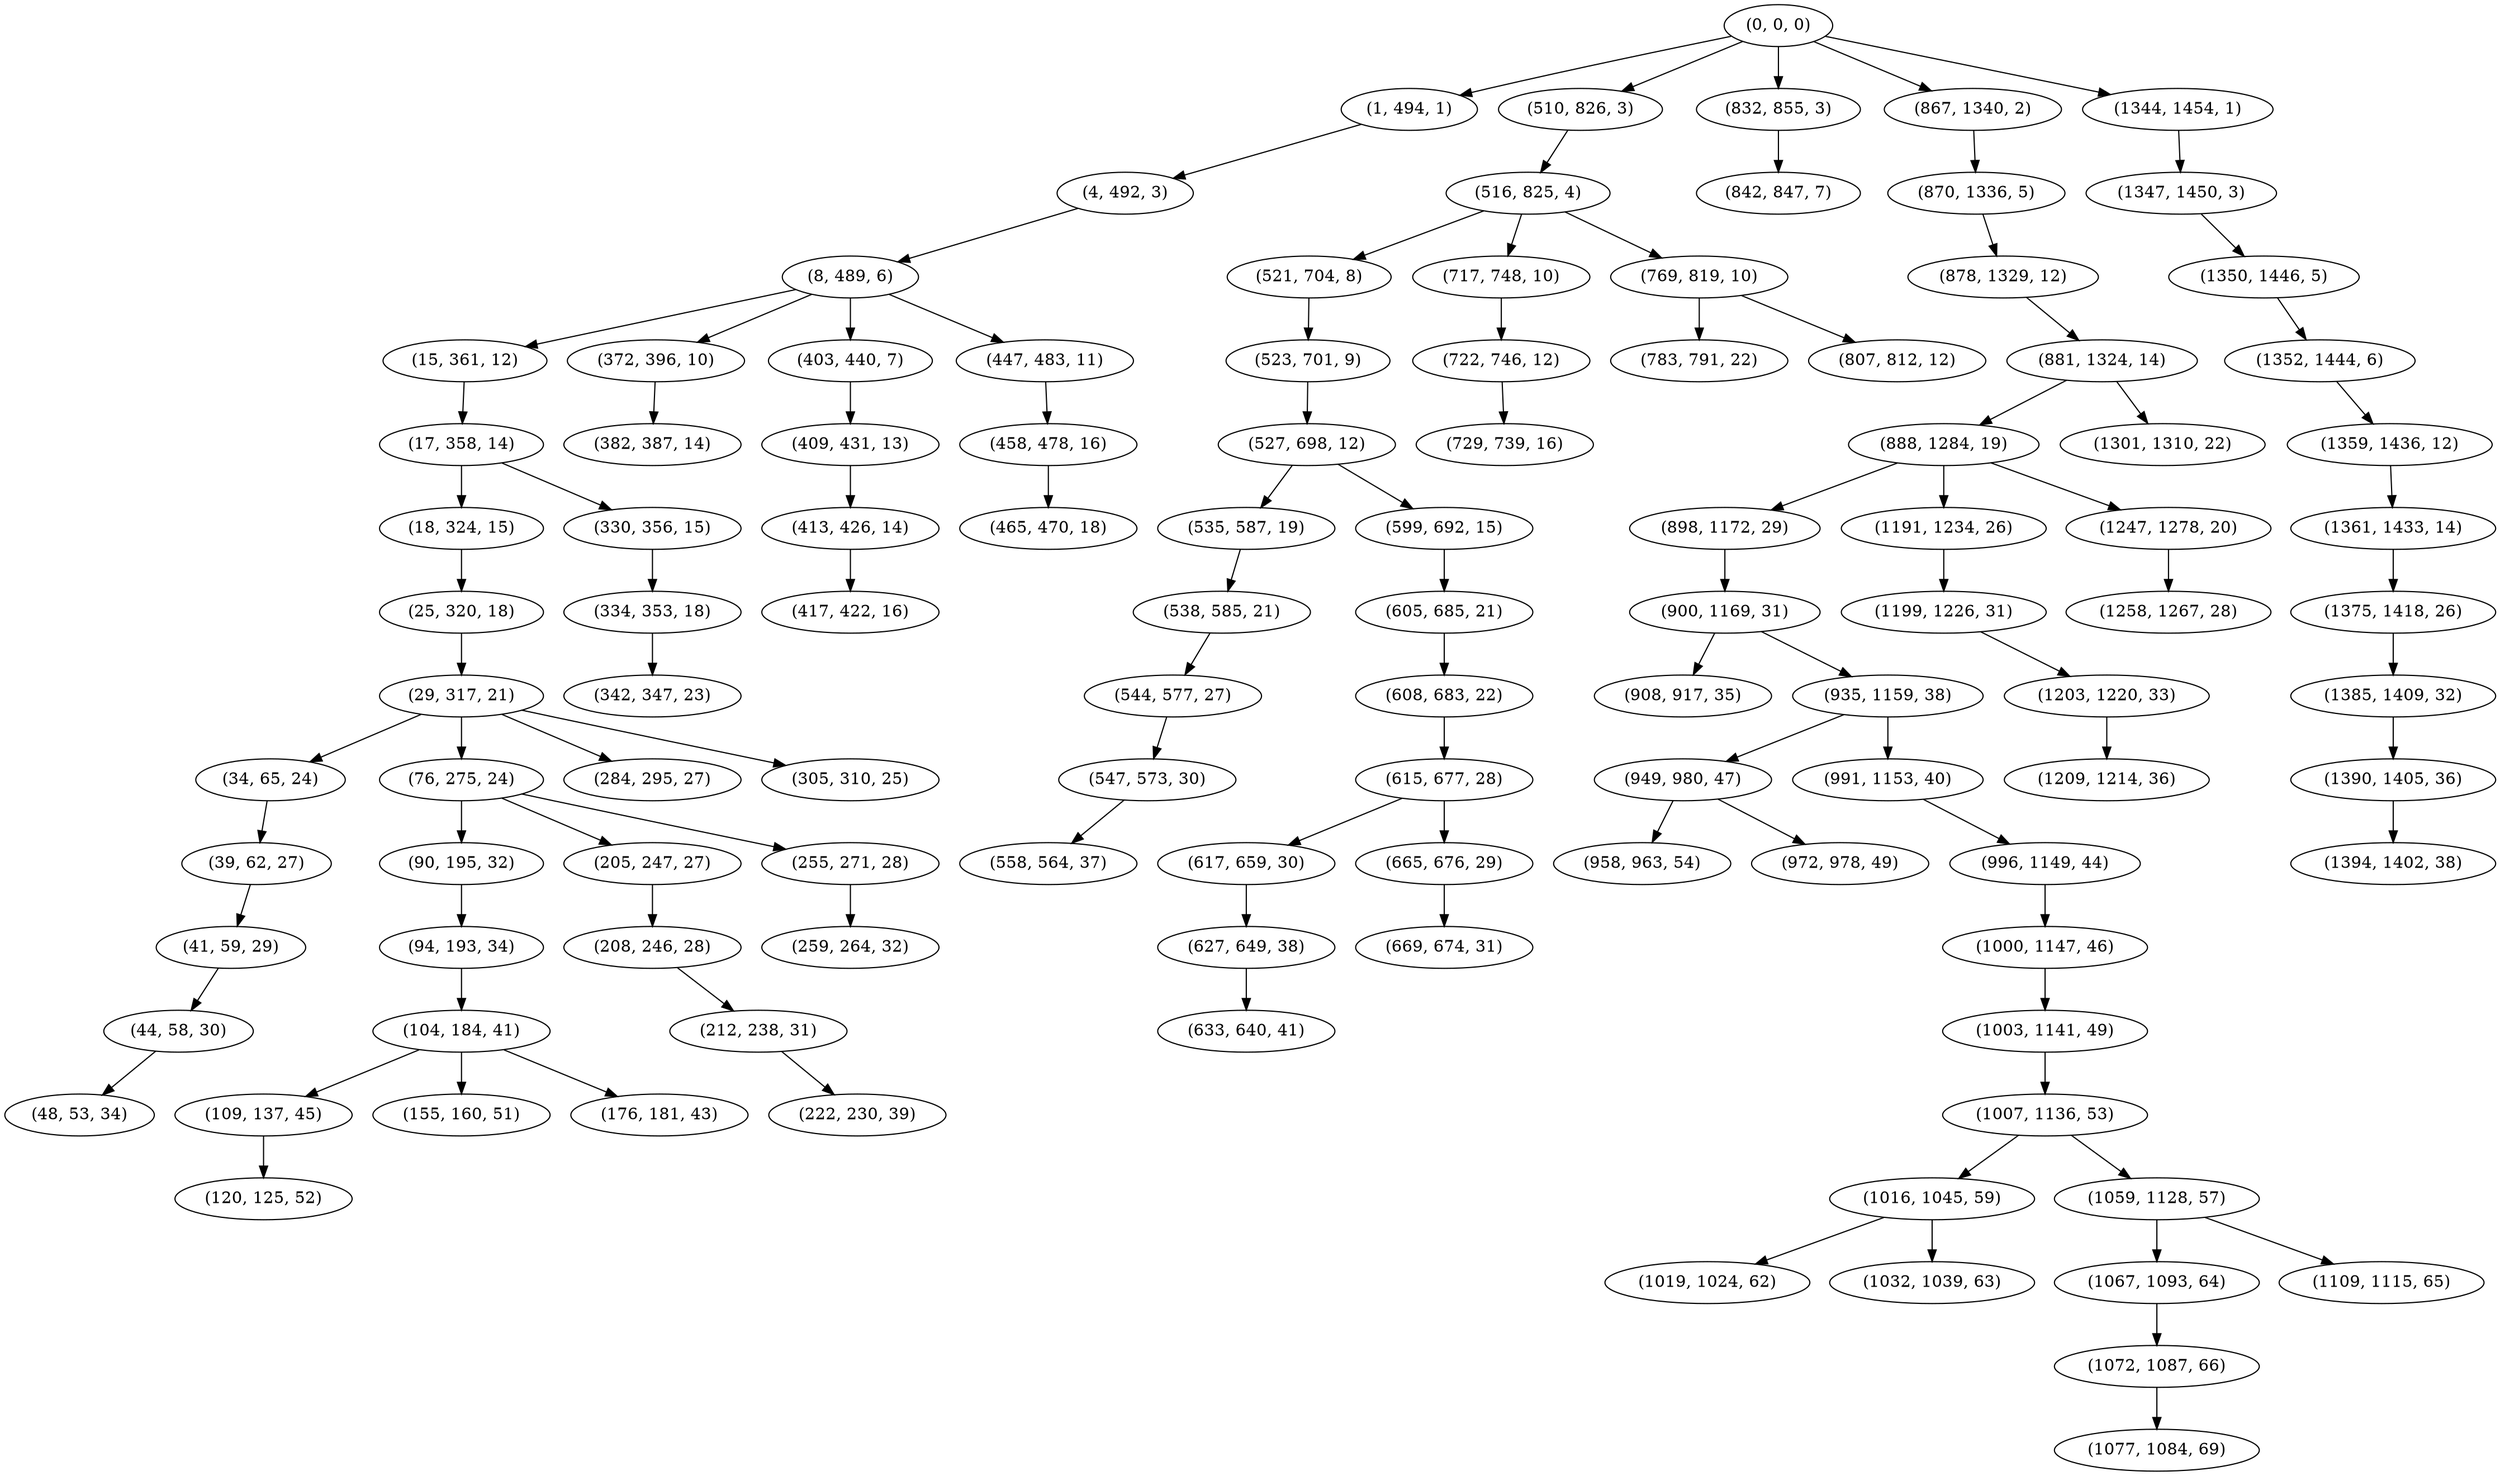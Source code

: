 digraph tree {
    "(0, 0, 0)";
    "(1, 494, 1)";
    "(4, 492, 3)";
    "(8, 489, 6)";
    "(15, 361, 12)";
    "(17, 358, 14)";
    "(18, 324, 15)";
    "(25, 320, 18)";
    "(29, 317, 21)";
    "(34, 65, 24)";
    "(39, 62, 27)";
    "(41, 59, 29)";
    "(44, 58, 30)";
    "(48, 53, 34)";
    "(76, 275, 24)";
    "(90, 195, 32)";
    "(94, 193, 34)";
    "(104, 184, 41)";
    "(109, 137, 45)";
    "(120, 125, 52)";
    "(155, 160, 51)";
    "(176, 181, 43)";
    "(205, 247, 27)";
    "(208, 246, 28)";
    "(212, 238, 31)";
    "(222, 230, 39)";
    "(255, 271, 28)";
    "(259, 264, 32)";
    "(284, 295, 27)";
    "(305, 310, 25)";
    "(330, 356, 15)";
    "(334, 353, 18)";
    "(342, 347, 23)";
    "(372, 396, 10)";
    "(382, 387, 14)";
    "(403, 440, 7)";
    "(409, 431, 13)";
    "(413, 426, 14)";
    "(417, 422, 16)";
    "(447, 483, 11)";
    "(458, 478, 16)";
    "(465, 470, 18)";
    "(510, 826, 3)";
    "(516, 825, 4)";
    "(521, 704, 8)";
    "(523, 701, 9)";
    "(527, 698, 12)";
    "(535, 587, 19)";
    "(538, 585, 21)";
    "(544, 577, 27)";
    "(547, 573, 30)";
    "(558, 564, 37)";
    "(599, 692, 15)";
    "(605, 685, 21)";
    "(608, 683, 22)";
    "(615, 677, 28)";
    "(617, 659, 30)";
    "(627, 649, 38)";
    "(633, 640, 41)";
    "(665, 676, 29)";
    "(669, 674, 31)";
    "(717, 748, 10)";
    "(722, 746, 12)";
    "(729, 739, 16)";
    "(769, 819, 10)";
    "(783, 791, 22)";
    "(807, 812, 12)";
    "(832, 855, 3)";
    "(842, 847, 7)";
    "(867, 1340, 2)";
    "(870, 1336, 5)";
    "(878, 1329, 12)";
    "(881, 1324, 14)";
    "(888, 1284, 19)";
    "(898, 1172, 29)";
    "(900, 1169, 31)";
    "(908, 917, 35)";
    "(935, 1159, 38)";
    "(949, 980, 47)";
    "(958, 963, 54)";
    "(972, 978, 49)";
    "(991, 1153, 40)";
    "(996, 1149, 44)";
    "(1000, 1147, 46)";
    "(1003, 1141, 49)";
    "(1007, 1136, 53)";
    "(1016, 1045, 59)";
    "(1019, 1024, 62)";
    "(1032, 1039, 63)";
    "(1059, 1128, 57)";
    "(1067, 1093, 64)";
    "(1072, 1087, 66)";
    "(1077, 1084, 69)";
    "(1109, 1115, 65)";
    "(1191, 1234, 26)";
    "(1199, 1226, 31)";
    "(1203, 1220, 33)";
    "(1209, 1214, 36)";
    "(1247, 1278, 20)";
    "(1258, 1267, 28)";
    "(1301, 1310, 22)";
    "(1344, 1454, 1)";
    "(1347, 1450, 3)";
    "(1350, 1446, 5)";
    "(1352, 1444, 6)";
    "(1359, 1436, 12)";
    "(1361, 1433, 14)";
    "(1375, 1418, 26)";
    "(1385, 1409, 32)";
    "(1390, 1405, 36)";
    "(1394, 1402, 38)";
    "(0, 0, 0)" -> "(1, 494, 1)";
    "(0, 0, 0)" -> "(510, 826, 3)";
    "(0, 0, 0)" -> "(832, 855, 3)";
    "(0, 0, 0)" -> "(867, 1340, 2)";
    "(0, 0, 0)" -> "(1344, 1454, 1)";
    "(1, 494, 1)" -> "(4, 492, 3)";
    "(4, 492, 3)" -> "(8, 489, 6)";
    "(8, 489, 6)" -> "(15, 361, 12)";
    "(8, 489, 6)" -> "(372, 396, 10)";
    "(8, 489, 6)" -> "(403, 440, 7)";
    "(8, 489, 6)" -> "(447, 483, 11)";
    "(15, 361, 12)" -> "(17, 358, 14)";
    "(17, 358, 14)" -> "(18, 324, 15)";
    "(17, 358, 14)" -> "(330, 356, 15)";
    "(18, 324, 15)" -> "(25, 320, 18)";
    "(25, 320, 18)" -> "(29, 317, 21)";
    "(29, 317, 21)" -> "(34, 65, 24)";
    "(29, 317, 21)" -> "(76, 275, 24)";
    "(29, 317, 21)" -> "(284, 295, 27)";
    "(29, 317, 21)" -> "(305, 310, 25)";
    "(34, 65, 24)" -> "(39, 62, 27)";
    "(39, 62, 27)" -> "(41, 59, 29)";
    "(41, 59, 29)" -> "(44, 58, 30)";
    "(44, 58, 30)" -> "(48, 53, 34)";
    "(76, 275, 24)" -> "(90, 195, 32)";
    "(76, 275, 24)" -> "(205, 247, 27)";
    "(76, 275, 24)" -> "(255, 271, 28)";
    "(90, 195, 32)" -> "(94, 193, 34)";
    "(94, 193, 34)" -> "(104, 184, 41)";
    "(104, 184, 41)" -> "(109, 137, 45)";
    "(104, 184, 41)" -> "(155, 160, 51)";
    "(104, 184, 41)" -> "(176, 181, 43)";
    "(109, 137, 45)" -> "(120, 125, 52)";
    "(205, 247, 27)" -> "(208, 246, 28)";
    "(208, 246, 28)" -> "(212, 238, 31)";
    "(212, 238, 31)" -> "(222, 230, 39)";
    "(255, 271, 28)" -> "(259, 264, 32)";
    "(330, 356, 15)" -> "(334, 353, 18)";
    "(334, 353, 18)" -> "(342, 347, 23)";
    "(372, 396, 10)" -> "(382, 387, 14)";
    "(403, 440, 7)" -> "(409, 431, 13)";
    "(409, 431, 13)" -> "(413, 426, 14)";
    "(413, 426, 14)" -> "(417, 422, 16)";
    "(447, 483, 11)" -> "(458, 478, 16)";
    "(458, 478, 16)" -> "(465, 470, 18)";
    "(510, 826, 3)" -> "(516, 825, 4)";
    "(516, 825, 4)" -> "(521, 704, 8)";
    "(516, 825, 4)" -> "(717, 748, 10)";
    "(516, 825, 4)" -> "(769, 819, 10)";
    "(521, 704, 8)" -> "(523, 701, 9)";
    "(523, 701, 9)" -> "(527, 698, 12)";
    "(527, 698, 12)" -> "(535, 587, 19)";
    "(527, 698, 12)" -> "(599, 692, 15)";
    "(535, 587, 19)" -> "(538, 585, 21)";
    "(538, 585, 21)" -> "(544, 577, 27)";
    "(544, 577, 27)" -> "(547, 573, 30)";
    "(547, 573, 30)" -> "(558, 564, 37)";
    "(599, 692, 15)" -> "(605, 685, 21)";
    "(605, 685, 21)" -> "(608, 683, 22)";
    "(608, 683, 22)" -> "(615, 677, 28)";
    "(615, 677, 28)" -> "(617, 659, 30)";
    "(615, 677, 28)" -> "(665, 676, 29)";
    "(617, 659, 30)" -> "(627, 649, 38)";
    "(627, 649, 38)" -> "(633, 640, 41)";
    "(665, 676, 29)" -> "(669, 674, 31)";
    "(717, 748, 10)" -> "(722, 746, 12)";
    "(722, 746, 12)" -> "(729, 739, 16)";
    "(769, 819, 10)" -> "(783, 791, 22)";
    "(769, 819, 10)" -> "(807, 812, 12)";
    "(832, 855, 3)" -> "(842, 847, 7)";
    "(867, 1340, 2)" -> "(870, 1336, 5)";
    "(870, 1336, 5)" -> "(878, 1329, 12)";
    "(878, 1329, 12)" -> "(881, 1324, 14)";
    "(881, 1324, 14)" -> "(888, 1284, 19)";
    "(881, 1324, 14)" -> "(1301, 1310, 22)";
    "(888, 1284, 19)" -> "(898, 1172, 29)";
    "(888, 1284, 19)" -> "(1191, 1234, 26)";
    "(888, 1284, 19)" -> "(1247, 1278, 20)";
    "(898, 1172, 29)" -> "(900, 1169, 31)";
    "(900, 1169, 31)" -> "(908, 917, 35)";
    "(900, 1169, 31)" -> "(935, 1159, 38)";
    "(935, 1159, 38)" -> "(949, 980, 47)";
    "(935, 1159, 38)" -> "(991, 1153, 40)";
    "(949, 980, 47)" -> "(958, 963, 54)";
    "(949, 980, 47)" -> "(972, 978, 49)";
    "(991, 1153, 40)" -> "(996, 1149, 44)";
    "(996, 1149, 44)" -> "(1000, 1147, 46)";
    "(1000, 1147, 46)" -> "(1003, 1141, 49)";
    "(1003, 1141, 49)" -> "(1007, 1136, 53)";
    "(1007, 1136, 53)" -> "(1016, 1045, 59)";
    "(1007, 1136, 53)" -> "(1059, 1128, 57)";
    "(1016, 1045, 59)" -> "(1019, 1024, 62)";
    "(1016, 1045, 59)" -> "(1032, 1039, 63)";
    "(1059, 1128, 57)" -> "(1067, 1093, 64)";
    "(1059, 1128, 57)" -> "(1109, 1115, 65)";
    "(1067, 1093, 64)" -> "(1072, 1087, 66)";
    "(1072, 1087, 66)" -> "(1077, 1084, 69)";
    "(1191, 1234, 26)" -> "(1199, 1226, 31)";
    "(1199, 1226, 31)" -> "(1203, 1220, 33)";
    "(1203, 1220, 33)" -> "(1209, 1214, 36)";
    "(1247, 1278, 20)" -> "(1258, 1267, 28)";
    "(1344, 1454, 1)" -> "(1347, 1450, 3)";
    "(1347, 1450, 3)" -> "(1350, 1446, 5)";
    "(1350, 1446, 5)" -> "(1352, 1444, 6)";
    "(1352, 1444, 6)" -> "(1359, 1436, 12)";
    "(1359, 1436, 12)" -> "(1361, 1433, 14)";
    "(1361, 1433, 14)" -> "(1375, 1418, 26)";
    "(1375, 1418, 26)" -> "(1385, 1409, 32)";
    "(1385, 1409, 32)" -> "(1390, 1405, 36)";
    "(1390, 1405, 36)" -> "(1394, 1402, 38)";
}
